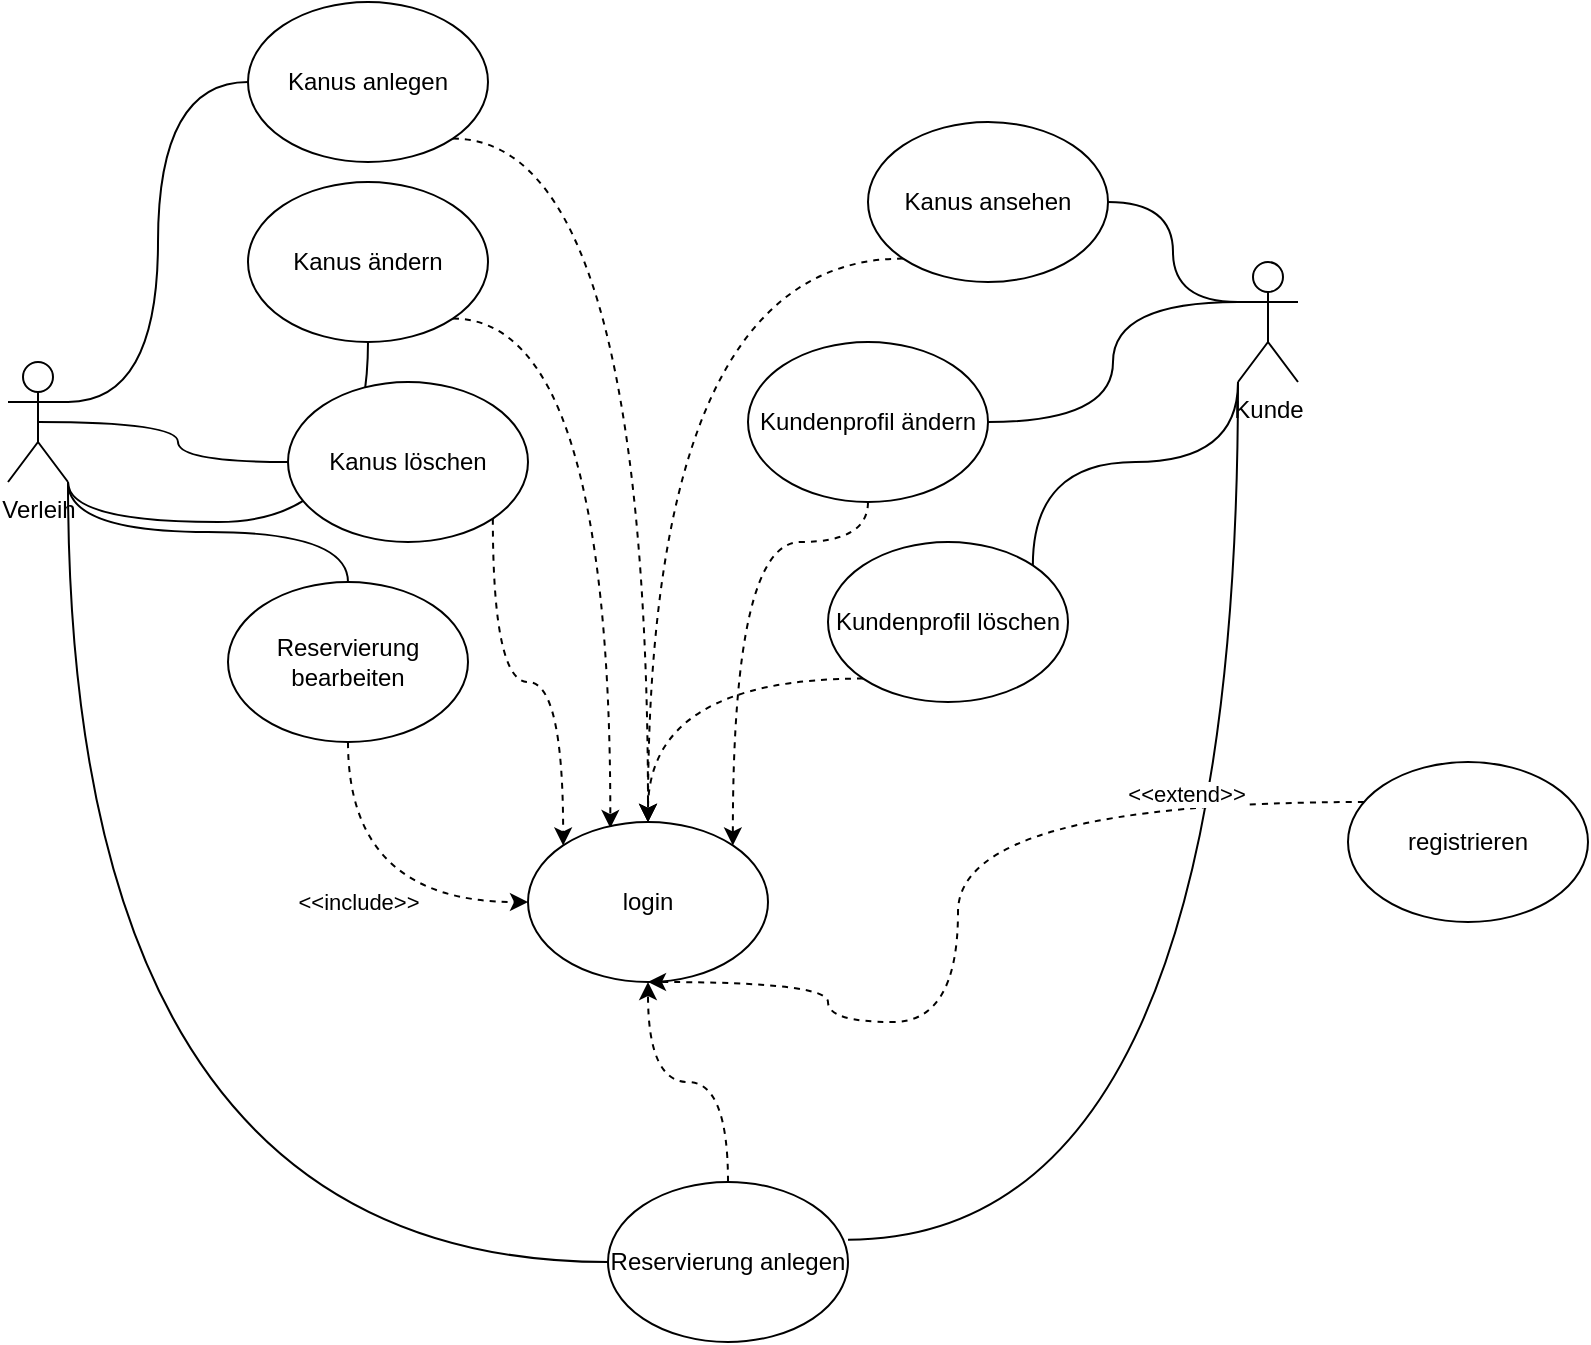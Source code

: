 <mxfile version="14.5.10" type="github"><diagram id="IIVoty1RKA4PHAQ6-MJk" name="Page-1"><mxGraphModel dx="1179" dy="1019" grid="1" gridSize="10" guides="1" tooltips="1" connect="1" arrows="1" fold="1" page="1" pageScale="1" pageWidth="827" pageHeight="1169" math="0" shadow="0"><root><mxCell id="0"/><mxCell id="1" parent="0"/><mxCell id="HFnTCiAboace7YIEr2z7-8" style="edgeStyle=orthogonalEdgeStyle;rounded=0;orthogonalLoop=1;jettySize=auto;html=1;exitX=0;exitY=0.333;exitDx=0;exitDy=0;exitPerimeter=0;entryX=1;entryY=0.5;entryDx=0;entryDy=0;endArrow=none;endFill=0;curved=1;" edge="1" parent="1" source="HFnTCiAboace7YIEr2z7-1" target="HFnTCiAboace7YIEr2z7-4"><mxGeometry relative="1" as="geometry"/></mxCell><mxCell id="HFnTCiAboace7YIEr2z7-33" style="edgeStyle=orthogonalEdgeStyle;curved=1;rounded=0;orthogonalLoop=1;jettySize=auto;html=1;exitX=0;exitY=0.333;exitDx=0;exitDy=0;exitPerimeter=0;endArrow=none;endFill=0;" edge="1" parent="1" source="HFnTCiAboace7YIEr2z7-1" target="HFnTCiAboace7YIEr2z7-13"><mxGeometry relative="1" as="geometry"/></mxCell><mxCell id="HFnTCiAboace7YIEr2z7-34" style="edgeStyle=orthogonalEdgeStyle;curved=1;rounded=0;orthogonalLoop=1;jettySize=auto;html=1;exitX=0;exitY=1;exitDx=0;exitDy=0;exitPerimeter=0;entryX=1;entryY=0;entryDx=0;entryDy=0;endArrow=none;endFill=0;" edge="1" parent="1" source="HFnTCiAboace7YIEr2z7-1" target="HFnTCiAboace7YIEr2z7-14"><mxGeometry relative="1" as="geometry"/></mxCell><mxCell id="HFnTCiAboace7YIEr2z7-35" style="edgeStyle=orthogonalEdgeStyle;curved=1;rounded=0;orthogonalLoop=1;jettySize=auto;html=1;exitX=0;exitY=1;exitDx=0;exitDy=0;exitPerimeter=0;entryX=1;entryY=0.361;entryDx=0;entryDy=0;entryPerimeter=0;endArrow=none;endFill=0;" edge="1" parent="1" source="HFnTCiAboace7YIEr2z7-1" target="HFnTCiAboace7YIEr2z7-5"><mxGeometry relative="1" as="geometry"/></mxCell><mxCell id="HFnTCiAboace7YIEr2z7-1" value="Kunde" style="shape=umlActor;verticalLabelPosition=bottom;verticalAlign=top;html=1;outlineConnect=0;" vertex="1" parent="1"><mxGeometry x="635" y="190" width="30" height="60" as="geometry"/></mxCell><mxCell id="HFnTCiAboace7YIEr2z7-36" style="edgeStyle=orthogonalEdgeStyle;curved=1;rounded=0;orthogonalLoop=1;jettySize=auto;html=1;exitX=1;exitY=0.333;exitDx=0;exitDy=0;exitPerimeter=0;entryX=0;entryY=0.5;entryDx=0;entryDy=0;endArrow=none;endFill=0;" edge="1" parent="1" source="HFnTCiAboace7YIEr2z7-2" target="HFnTCiAboace7YIEr2z7-3"><mxGeometry relative="1" as="geometry"/></mxCell><mxCell id="HFnTCiAboace7YIEr2z7-37" style="edgeStyle=orthogonalEdgeStyle;curved=1;rounded=0;orthogonalLoop=1;jettySize=auto;html=1;exitX=1;exitY=1;exitDx=0;exitDy=0;exitPerimeter=0;endArrow=none;endFill=0;" edge="1" parent="1" source="HFnTCiAboace7YIEr2z7-2" target="HFnTCiAboace7YIEr2z7-10"><mxGeometry relative="1" as="geometry"/></mxCell><mxCell id="HFnTCiAboace7YIEr2z7-38" style="edgeStyle=orthogonalEdgeStyle;curved=1;rounded=0;orthogonalLoop=1;jettySize=auto;html=1;exitX=0.5;exitY=0.5;exitDx=0;exitDy=0;exitPerimeter=0;endArrow=none;endFill=0;" edge="1" parent="1" source="HFnTCiAboace7YIEr2z7-2" target="HFnTCiAboace7YIEr2z7-11"><mxGeometry relative="1" as="geometry"/></mxCell><mxCell id="HFnTCiAboace7YIEr2z7-39" style="edgeStyle=orthogonalEdgeStyle;curved=1;rounded=0;orthogonalLoop=1;jettySize=auto;html=1;exitX=1;exitY=1;exitDx=0;exitDy=0;exitPerimeter=0;endArrow=none;endFill=0;" edge="1" parent="1" source="HFnTCiAboace7YIEr2z7-2" target="HFnTCiAboace7YIEr2z7-12"><mxGeometry relative="1" as="geometry"/></mxCell><mxCell id="HFnTCiAboace7YIEr2z7-40" style="edgeStyle=orthogonalEdgeStyle;curved=1;rounded=0;orthogonalLoop=1;jettySize=auto;html=1;exitX=1;exitY=1;exitDx=0;exitDy=0;exitPerimeter=0;entryX=0;entryY=0.5;entryDx=0;entryDy=0;endArrow=none;endFill=0;" edge="1" parent="1" source="HFnTCiAboace7YIEr2z7-2" target="HFnTCiAboace7YIEr2z7-5"><mxGeometry relative="1" as="geometry"/></mxCell><mxCell id="HFnTCiAboace7YIEr2z7-2" value="Verleih" style="shape=umlActor;verticalLabelPosition=bottom;verticalAlign=top;html=1;outlineConnect=0;" vertex="1" parent="1"><mxGeometry x="20" y="240" width="30" height="60" as="geometry"/></mxCell><mxCell id="HFnTCiAboace7YIEr2z7-25" style="edgeStyle=orthogonalEdgeStyle;rounded=0;orthogonalLoop=1;jettySize=auto;html=1;exitX=1;exitY=1;exitDx=0;exitDy=0;dashed=1;curved=1;" edge="1" parent="1" source="HFnTCiAboace7YIEr2z7-3" target="HFnTCiAboace7YIEr2z7-15"><mxGeometry relative="1" as="geometry"/></mxCell><mxCell id="HFnTCiAboace7YIEr2z7-3" value="Kanus anlegen" style="ellipse;whiteSpace=wrap;html=1;" vertex="1" parent="1"><mxGeometry x="140" y="60" width="120" height="80" as="geometry"/></mxCell><mxCell id="HFnTCiAboace7YIEr2z7-26" style="edgeStyle=orthogonalEdgeStyle;rounded=0;orthogonalLoop=1;jettySize=auto;html=1;exitX=0;exitY=1;exitDx=0;exitDy=0;dashed=1;curved=1;" edge="1" parent="1" source="HFnTCiAboace7YIEr2z7-4" target="HFnTCiAboace7YIEr2z7-15"><mxGeometry relative="1" as="geometry"/></mxCell><mxCell id="HFnTCiAboace7YIEr2z7-4" value="Kanus ansehen" style="ellipse;whiteSpace=wrap;html=1;" vertex="1" parent="1"><mxGeometry x="450" y="120" width="120" height="80" as="geometry"/></mxCell><mxCell id="HFnTCiAboace7YIEr2z7-32" style="edgeStyle=orthogonalEdgeStyle;curved=1;rounded=0;orthogonalLoop=1;jettySize=auto;html=1;exitX=0.5;exitY=0;exitDx=0;exitDy=0;dashed=1;" edge="1" parent="1" source="HFnTCiAboace7YIEr2z7-5" target="HFnTCiAboace7YIEr2z7-15"><mxGeometry relative="1" as="geometry"/></mxCell><mxCell id="HFnTCiAboace7YIEr2z7-5" value="Reservierung anlegen" style="ellipse;whiteSpace=wrap;html=1;" vertex="1" parent="1"><mxGeometry x="320" y="650" width="120" height="80" as="geometry"/></mxCell><mxCell id="HFnTCiAboace7YIEr2z7-24" style="edgeStyle=orthogonalEdgeStyle;rounded=0;orthogonalLoop=1;jettySize=auto;html=1;exitX=1;exitY=1;exitDx=0;exitDy=0;entryX=0.343;entryY=0.038;entryDx=0;entryDy=0;entryPerimeter=0;dashed=1;curved=1;" edge="1" parent="1" source="HFnTCiAboace7YIEr2z7-10" target="HFnTCiAboace7YIEr2z7-15"><mxGeometry relative="1" as="geometry"/></mxCell><mxCell id="HFnTCiAboace7YIEr2z7-10" value="Kanus ändern" style="ellipse;whiteSpace=wrap;html=1;" vertex="1" parent="1"><mxGeometry x="140" y="150" width="120" height="80" as="geometry"/></mxCell><mxCell id="HFnTCiAboace7YIEr2z7-28" style="edgeStyle=orthogonalEdgeStyle;curved=1;rounded=0;orthogonalLoop=1;jettySize=auto;html=1;exitX=1;exitY=1;exitDx=0;exitDy=0;entryX=0;entryY=0;entryDx=0;entryDy=0;dashed=1;" edge="1" parent="1" source="HFnTCiAboace7YIEr2z7-11" target="HFnTCiAboace7YIEr2z7-15"><mxGeometry relative="1" as="geometry"/></mxCell><mxCell id="HFnTCiAboace7YIEr2z7-11" value="Kanus löschen" style="ellipse;whiteSpace=wrap;html=1;" vertex="1" parent="1"><mxGeometry x="160" y="250" width="120" height="80" as="geometry"/></mxCell><mxCell id="HFnTCiAboace7YIEr2z7-18" value="&amp;lt;&amp;lt;include&amp;gt;&amp;gt;" style="edgeStyle=orthogonalEdgeStyle;rounded=0;orthogonalLoop=1;jettySize=auto;html=1;exitX=0.5;exitY=1;exitDx=0;exitDy=0;entryX=0;entryY=0.5;entryDx=0;entryDy=0;dashed=1;curved=1;" edge="1" parent="1" source="HFnTCiAboace7YIEr2z7-12" target="HFnTCiAboace7YIEr2z7-15"><mxGeometry relative="1" as="geometry"/></mxCell><mxCell id="HFnTCiAboace7YIEr2z7-12" value="Reservierung bearbeiten" style="ellipse;whiteSpace=wrap;html=1;" vertex="1" parent="1"><mxGeometry x="130" y="350" width="120" height="80" as="geometry"/></mxCell><mxCell id="HFnTCiAboace7YIEr2z7-23" style="edgeStyle=orthogonalEdgeStyle;rounded=0;orthogonalLoop=1;jettySize=auto;html=1;exitX=0.5;exitY=1;exitDx=0;exitDy=0;entryX=1;entryY=0;entryDx=0;entryDy=0;dashed=1;curved=1;" edge="1" parent="1" source="HFnTCiAboace7YIEr2z7-13" target="HFnTCiAboace7YIEr2z7-15"><mxGeometry relative="1" as="geometry"><mxPoint x="460" y="300" as="targetPoint"/><Array as="points"><mxPoint x="450" y="330"/><mxPoint x="382" y="330"/></Array></mxGeometry></mxCell><mxCell id="HFnTCiAboace7YIEr2z7-13" value="Kundenprofil ändern" style="ellipse;whiteSpace=wrap;html=1;" vertex="1" parent="1"><mxGeometry x="390" y="230" width="120" height="80" as="geometry"/></mxCell><mxCell id="HFnTCiAboace7YIEr2z7-29" style="edgeStyle=orthogonalEdgeStyle;curved=1;rounded=0;orthogonalLoop=1;jettySize=auto;html=1;exitX=0;exitY=1;exitDx=0;exitDy=0;dashed=1;" edge="1" parent="1" source="HFnTCiAboace7YIEr2z7-14" target="HFnTCiAboace7YIEr2z7-15"><mxGeometry relative="1" as="geometry"/></mxCell><mxCell id="HFnTCiAboace7YIEr2z7-14" value="Kundenprofil löschen" style="ellipse;whiteSpace=wrap;html=1;" vertex="1" parent="1"><mxGeometry x="430" y="330" width="120" height="80" as="geometry"/></mxCell><mxCell id="HFnTCiAboace7YIEr2z7-15" value="login" style="ellipse;whiteSpace=wrap;html=1;" vertex="1" parent="1"><mxGeometry x="280" y="470" width="120" height="80" as="geometry"/></mxCell><mxCell id="HFnTCiAboace7YIEr2z7-17" style="edgeStyle=orthogonalEdgeStyle;rounded=0;orthogonalLoop=1;jettySize=auto;html=1;entryX=0.5;entryY=1;entryDx=0;entryDy=0;dashed=1;curved=1;" edge="1" parent="1" source="HFnTCiAboace7YIEr2z7-16" target="HFnTCiAboace7YIEr2z7-15"><mxGeometry relative="1" as="geometry"><Array as="points"><mxPoint x="495" y="460"/><mxPoint x="495" y="570"/><mxPoint x="430" y="570"/><mxPoint x="430" y="550"/></Array></mxGeometry></mxCell><mxCell id="HFnTCiAboace7YIEr2z7-27" value="&amp;lt;&amp;lt;extend&amp;gt;&amp;gt;" style="edgeLabel;html=1;align=center;verticalAlign=middle;resizable=0;points=[];" vertex="1" connectable="0" parent="HFnTCiAboace7YIEr2z7-17"><mxGeometry x="-0.631" y="-4" relative="1" as="geometry"><mxPoint x="1" as="offset"/></mxGeometry></mxCell><mxCell id="HFnTCiAboace7YIEr2z7-16" value="registrieren" style="ellipse;whiteSpace=wrap;html=1;" vertex="1" parent="1"><mxGeometry x="690" y="440" width="120" height="80" as="geometry"/></mxCell></root></mxGraphModel></diagram></mxfile>